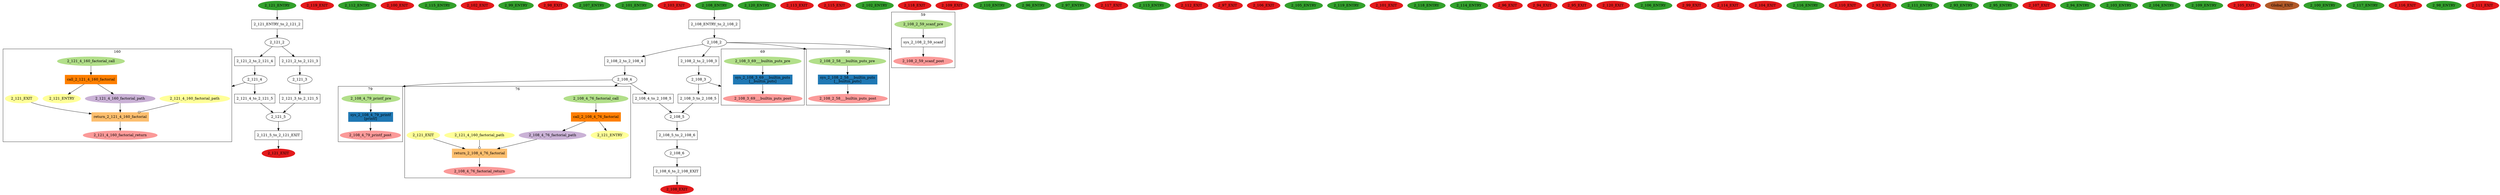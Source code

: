 digraph model { 
compound=true; 
node  [style="filled", colorscheme="paired12"];  "2_121_4" [shape=ellipse, style=""];
subgraph "cluster_2_121_4_160" { 
label="160"  "2_121_4_160_factorial_2_121_4_160_factorial_path_ref" [label="2_121_4_160_factorial_path", shape=ellipse, color=11, style=filled];
  "2_121_4_160_factorial_entry_ref" [label="2_121_ENTRY", shape=ellipse, color=11, style=filled];
  "2_121_4_160_factorial_path" [shape=ellipse, color=9, style=filled];
  "2_121_4_160_factorial_call" [shape=ellipse, style=""];
  "2_121_4_160_factorial_return" [shape=ellipse, style=""];
  "2_121_4_160_factorial_exit_ref" [label="2_121_EXIT", shape=ellipse, color=11, style=filled];
  "call_2_121_4_160_factorial" [shape=box, style=""];
  "call_2_121_4_160_factorial" [color=8, style=filled];
  "call_2_121_4_160_factorial" [label="call_2_121_4_160_factorial\n"];
  "return_2_121_4_160_factorial" [shape=box, style=""];
  "return_2_121_4_160_factorial" [color=7, style=filled];
  "return_2_121_4_160_factorial" [label="return_2_121_4_160_factorial\n"];
  "2_121_4_160_factorial_2_121_4_160_factorial_path_ref" -> "return_2_121_4_160_factorial" [label="", arrowhead="odot"];
  "call_2_121_4_160_factorial" -> "2_121_4_160_factorial_path" [label="", arrowhead="normal"];
  "return_2_121_4_160_factorial" -> "2_121_4_160_factorial_return" [label="", arrowhead="normal"];
  "2_121_4_160_factorial_call" -> "call_2_121_4_160_factorial" [label="", arrowhead="normal"];
  "2_121_4_160_factorial_exit_ref" -> "return_2_121_4_160_factorial" [label="", arrowhead="normal"];
  "2_121_4_160_factorial_path" -> "return_2_121_4_160_factorial" [label="", arrowhead="normal"];
  "call_2_121_4_160_factorial" -> "2_121_4_160_factorial_entry_ref" [label="", arrowhead="normal"];
}
  "2_121_4" -> "2_121_4_160_factorial_2_121_4_160_factorial_path_ref" [lhead="cluster_2_121_4_160"];
  "2_121_4_160_factorial_call" [color=3, style=filled];
  "2_121_4_160_factorial_return" [color=5, style=filled];
  "2_121_5" [shape=ellipse, style=""];
  "2_119_EXIT" [shape=ellipse, color=6, style=filled];
  "2_112_ENTRY" [shape=ellipse, color=4, style=filled];
  "2_100_EXIT" [shape=ellipse, color=6, style=filled];
  "2_115_ENTRY" [shape=ellipse, color=4, style=filled];
  "2_121_2" [shape=ellipse, style=""];
  "2_121_3" [shape=ellipse, style=""];
  "2_102_EXIT" [shape=ellipse, color=6, style=filled];
  "2_99_ENTRY" [shape=ellipse, color=4, style=filled];
  "2_98_EXIT" [shape=ellipse, color=6, style=filled];
  "2_107_ENTRY" [shape=ellipse, color=4, style=filled];
  "2_101_ENTRY" [shape=ellipse, color=4, style=filled];
  "2_121_EXIT" [shape=ellipse, color=6, style=filled];
  "2_103_EXIT" [shape=ellipse, color=6, style=filled];
  "2_108_EXIT" [shape=ellipse, color=6, style=filled];
  "2_120_ENTRY" [shape=ellipse, color=4, style=filled];
  "2_113_EXIT" [shape=ellipse, color=6, style=filled];
  "2_115_EXIT" [shape=ellipse, color=6, style=filled];
  "2_102_ENTRY" [shape=ellipse, color=4, style=filled];
  "2_118_EXIT" [shape=ellipse, color=6, style=filled];
  "2_109_EXIT" [shape=ellipse, color=6, style=filled];
  "2_110_ENTRY" [shape=ellipse, color=4, style=filled];
  "2_96_ENTRY" [shape=ellipse, color=4, style=filled];
  "2_97_ENTRY" [shape=ellipse, color=4, style=filled];
  "2_117_EXIT" [shape=ellipse, color=6, style=filled];
  "2_113_ENTRY" [shape=ellipse, color=4, style=filled];
  "2_108_ENTRY" [shape=ellipse, color=4, style=filled];
  "2_112_EXIT" [shape=ellipse, color=6, style=filled];
  "2_97_EXIT" [shape=ellipse, color=6, style=filled];
  "2_106_EXIT" [shape=ellipse, color=6, style=filled];
  "2_105_ENTRY" [shape=ellipse, color=4, style=filled];
  "2_119_ENTRY" [shape=ellipse, color=4, style=filled];
  "2_101_EXIT" [shape=ellipse, color=6, style=filled];
  "2_118_ENTRY" [shape=ellipse, color=4, style=filled];
  "2_114_ENTRY" [shape=ellipse, color=4, style=filled];
  "2_96_EXIT" [shape=ellipse, color=6, style=filled];
  "2_94_EXIT" [shape=ellipse, color=6, style=filled];
  "2_108_2" [shape=ellipse, style=""];
subgraph "cluster_2_108_2_58" { 
label="58"  "2_108_2_58___builtin_puts_pre" [shape=ellipse, style=""];
  "2_108_2_58___builtin_puts_post" [shape=ellipse, style=""];
  "sys_2_108_2_58___builtin_puts" [shape=box, style=""];
  "sys_2_108_2_58___builtin_puts" [color=2, style=filled];
  "sys_2_108_2_58___builtin_puts" [label="sys_2_108_2_58___builtin_puts\n[__builtin_puts]"];
  "2_108_2_58___builtin_puts_pre" -> "sys_2_108_2_58___builtin_puts" [label="", arrowhead="normal"];
  "sys_2_108_2_58___builtin_puts" -> "2_108_2_58___builtin_puts_post" [label="", arrowhead="normal"];
}
  "2_108_2" -> "2_108_2_58___builtin_puts_pre" [lhead="cluster_2_108_2_58"];
  "2_108_2_58___builtin_puts_pre" [color=3, style=filled];
  "2_108_2_58___builtin_puts_post" [color=5, style=filled];
subgraph "cluster_2_108_2_59" { 
label="59"  "2_108_2_59_scanf_post" [shape=ellipse, style=""];
  "2_108_2_59_scanf_pre" [shape=ellipse, style=""];
  "sys_2_108_2_59_scanf" [shape=box, style=""];
  "sys_2_108_2_59_scanf" [label="sys_2_108_2_59_scanf\n"];
  "sys_2_108_2_59_scanf" -> "2_108_2_59_scanf_post" [label="", arrowhead="normal"];
  "2_108_2_59_scanf_pre" -> "sys_2_108_2_59_scanf" [label="", arrowhead="normal"];
}
  "2_108_2" -> "2_108_2_59_scanf_post" [lhead="cluster_2_108_2_59"];
  "2_108_2_59_scanf_pre" [color=3, style=filled];
  "2_108_2_59_scanf_post" [color=5, style=filled];
  "2_95_EXIT" [shape=ellipse, color=6, style=filled];
  "2_120_EXIT" [shape=ellipse, color=6, style=filled];
  "2_106_ENTRY" [shape=ellipse, color=4, style=filled];
  "2_99_EXIT" [shape=ellipse, color=6, style=filled];
  "2_114_EXIT" [shape=ellipse, color=6, style=filled];
  "2_104_EXIT" [shape=ellipse, color=6, style=filled];
  "2_116_ENTRY" [shape=ellipse, color=4, style=filled];
  "2_110_EXIT" [shape=ellipse, color=6, style=filled];
  "2_93_EXIT" [shape=ellipse, color=6, style=filled];
  "2_111_ENTRY" [shape=ellipse, color=4, style=filled];
  "2_121_ENTRY" [shape=ellipse, color=4, style=filled];
  "2_93_ENTRY" [shape=ellipse, color=4, style=filled];
  "2_95_ENTRY" [shape=ellipse, color=4, style=filled];
  "2_107_EXIT" [shape=ellipse, color=6, style=filled];
  "2_94_ENTRY" [shape=ellipse, color=4, style=filled];
  "2_103_ENTRY" [shape=ellipse, color=4, style=filled];
  "2_104_ENTRY" [shape=ellipse, color=4, style=filled];
  "2_108_6" [shape=ellipse, style=""];
  "2_109_ENTRY" [shape=ellipse, color=4, style=filled];
  "2_105_EXIT" [shape=ellipse, color=6, style=filled];
  "2_108_5" [shape=ellipse, style=""];
  "Global_EXIT" [shape=ellipse, color=12, style=filled];
  "2_108_4" [shape=ellipse, style=""];
subgraph "cluster_2_108_4_76" { 
label="76"  "2_108_4_76_factorial_call" [shape=ellipse, style=""];
  "2_108_4_76_factorial_return" [shape=ellipse, style=""];
  "2_108_4_76_factorial_2_121_4_160_factorial_path_ref" [label="2_121_4_160_factorial_path", shape=ellipse, color=11, style=filled];
  "2_108_4_76_factorial_exit_ref" [label="2_121_EXIT", shape=ellipse, color=11, style=filled];
  "2_108_4_76_factorial_path" [shape=ellipse, color=9, style=filled];
  "2_108_4_76_factorial_entry_ref" [label="2_121_ENTRY", shape=ellipse, color=11, style=filled];
  "return_2_108_4_76_factorial" [shape=box, style=""];
  "return_2_108_4_76_factorial" [color=7, style=filled];
  "return_2_108_4_76_factorial" [label="return_2_108_4_76_factorial\n"];
  "call_2_108_4_76_factorial" [shape=box, style=""];
  "call_2_108_4_76_factorial" [color=8, style=filled];
  "call_2_108_4_76_factorial" [label="call_2_108_4_76_factorial\n"];
  "call_2_108_4_76_factorial" -> "2_108_4_76_factorial_entry_ref" [label="", arrowhead="normal"];
  "return_2_108_4_76_factorial" -> "2_108_4_76_factorial_return" [label="", arrowhead="normal"];
  "2_108_4_76_factorial_exit_ref" -> "return_2_108_4_76_factorial" [label="", arrowhead="normal"];
  "2_108_4_76_factorial_call" -> "call_2_108_4_76_factorial" [label="", arrowhead="normal"];
  "call_2_108_4_76_factorial" -> "2_108_4_76_factorial_path" [label="", arrowhead="normal"];
  "2_108_4_76_factorial_2_121_4_160_factorial_path_ref" -> "return_2_108_4_76_factorial" [label="", arrowhead="odot"];
  "2_108_4_76_factorial_path" -> "return_2_108_4_76_factorial" [label="", arrowhead="normal"];
}
  "2_108_4" -> "2_108_4_76_factorial_call" [lhead="cluster_2_108_4_76"];
  "2_108_4_76_factorial_call" [color=3, style=filled];
  "2_108_4_76_factorial_return" [color=5, style=filled];
subgraph "cluster_2_108_4_79" { 
label="79"  "2_108_4_79_printf_pre" [shape=ellipse, style=""];
  "2_108_4_79_printf_post" [shape=ellipse, style=""];
  "sys_2_108_4_79_printf" [shape=box, style=""];
  "sys_2_108_4_79_printf" [color=2, style=filled];
  "sys_2_108_4_79_printf" [label="sys_2_108_4_79_printf\n[printf]"];
  "2_108_4_79_printf_pre" -> "sys_2_108_4_79_printf" [label="", arrowhead="normal"];
  "sys_2_108_4_79_printf" -> "2_108_4_79_printf_post" [label="", arrowhead="normal"];
}
  "2_108_4" -> "2_108_4_79_printf_pre" [lhead="cluster_2_108_4_79"];
  "2_108_4_79_printf_pre" [color=3, style=filled];
  "2_108_4_79_printf_post" [color=5, style=filled];
  "2_100_ENTRY" [shape=ellipse, color=4, style=filled];
  "2_108_3" [shape=ellipse, style=""];
subgraph "cluster_2_108_3_69" { 
label="69"  "2_108_3_69___builtin_puts_post" [shape=ellipse, style=""];
  "2_108_3_69___builtin_puts_pre" [shape=ellipse, style=""];
  "sys_2_108_3_69___builtin_puts" [shape=box, style=""];
  "sys_2_108_3_69___builtin_puts" [color=2, style=filled];
  "sys_2_108_3_69___builtin_puts" [label="sys_2_108_3_69___builtin_puts\n[__builtin_puts]"];
  "sys_2_108_3_69___builtin_puts" -> "2_108_3_69___builtin_puts_post" [label="", arrowhead="normal"];
  "2_108_3_69___builtin_puts_pre" -> "sys_2_108_3_69___builtin_puts" [label="", arrowhead="normal"];
}
  "2_108_3" -> "2_108_3_69___builtin_puts_post" [lhead="cluster_2_108_3_69"];
  "2_108_3_69___builtin_puts_pre" [color=3, style=filled];
  "2_108_3_69___builtin_puts_post" [color=5, style=filled];
  "2_117_ENTRY" [shape=ellipse, color=4, style=filled];
  "2_116_EXIT" [shape=ellipse, color=6, style=filled];
  "2_98_ENTRY" [shape=ellipse, color=4, style=filled];
  "2_111_EXIT" [shape=ellipse, color=6, style=filled];
  "2_108_2_to_2_108_3" [shape=box, style=""];
  "2_108_2_to_2_108_3" [label="2_108_2_to_2_108_3\n"];
  "2_108_2_to_2_108_4" [shape=box, style=""];
  "2_108_2_to_2_108_4" [label="2_108_2_to_2_108_4\n"];
  "2_108_5_to_2_108_6" [shape=box, style=""];
  "2_108_5_to_2_108_6" [label="2_108_5_to_2_108_6\n"];
  "2_108_6_to_2_108_EXIT" [shape=box, style=""];
  "2_108_6_to_2_108_EXIT" [label="2_108_6_to_2_108_EXIT\n"];
  "2_121_2_to_2_121_4" [shape=box, style=""];
  "2_121_2_to_2_121_4" [label="2_121_2_to_2_121_4\n"];
  "2_121_2_to_2_121_3" [shape=box, style=""];
  "2_121_2_to_2_121_3" [label="2_121_2_to_2_121_3\n"];
  "2_108_3_to_2_108_5" [shape=box, style=""];
  "2_108_3_to_2_108_5" [label="2_108_3_to_2_108_5\n"];
  "2_108_ENTRY_to_2_108_2" [shape=box, style=""];
  "2_108_ENTRY_to_2_108_2" [label="2_108_ENTRY_to_2_108_2\n"];
  "2_121_3_to_2_121_5" [shape=box, style=""];
  "2_121_3_to_2_121_5" [label="2_121_3_to_2_121_5\n"];
  "2_121_4_to_2_121_5" [shape=box, style=""];
  "2_121_4_to_2_121_5" [label="2_121_4_to_2_121_5\n"];
  "2_121_5_to_2_121_EXIT" [shape=box, style=""];
  "2_121_5_to_2_121_EXIT" [label="2_121_5_to_2_121_EXIT\n"];
  "2_108_4_to_2_108_5" [shape=box, style=""];
  "2_108_4_to_2_108_5" [label="2_108_4_to_2_108_5\n"];
  "2_121_ENTRY_to_2_121_2" [shape=box, style=""];
  "2_121_ENTRY_to_2_121_2" [label="2_121_ENTRY_to_2_121_2\n"];
  "2_121_2" -> "2_121_2_to_2_121_3" [label="", arrowhead="normal"];
  "2_121_5" -> "2_121_5_to_2_121_EXIT" [label="", arrowhead="normal"];
  "2_108_3_to_2_108_5" -> "2_108_5" [label="", arrowhead="normal"];
  "2_108_2_to_2_108_3" -> "2_108_3" [label="", arrowhead="normal"];
  "2_121_3" -> "2_121_3_to_2_121_5" [label="", arrowhead="normal"];
  "2_108_5_to_2_108_6" -> "2_108_6" [label="", arrowhead="normal"];
  "2_108_2" -> "2_108_2_to_2_108_3" [label="", arrowhead="normal"];
  "2_121_ENTRY_to_2_121_2" -> "2_121_2" [label="", arrowhead="normal"];
  "2_121_4" -> "2_121_4_to_2_121_5" [label="", arrowhead="normal"];
  "2_121_ENTRY" -> "2_121_ENTRY_to_2_121_2" [label="", arrowhead="normal"];
  "2_121_2_to_2_121_4" -> "2_121_4" [label="", arrowhead="normal"];
  "2_108_ENTRY" -> "2_108_ENTRY_to_2_108_2" [label="", arrowhead="normal"];
  "2_121_4_to_2_121_5" -> "2_121_5" [label="", arrowhead="normal"];
  "2_108_ENTRY_to_2_108_2" -> "2_108_2" [label="", arrowhead="normal"];
  "2_108_6" -> "2_108_6_to_2_108_EXIT" [label="", arrowhead="normal"];
  "2_121_3_to_2_121_5" -> "2_121_5" [label="", arrowhead="normal"];
  "2_121_2_to_2_121_3" -> "2_121_3" [label="", arrowhead="normal"];
  "2_108_5" -> "2_108_5_to_2_108_6" [label="", arrowhead="normal"];
  "2_108_6_to_2_108_EXIT" -> "2_108_EXIT" [label="", arrowhead="normal"];
  "2_121_5_to_2_121_EXIT" -> "2_121_EXIT" [label="", arrowhead="normal"];
  "2_108_3" -> "2_108_3_to_2_108_5" [label="", arrowhead="normal"];
  "2_108_4_to_2_108_5" -> "2_108_5" [label="", arrowhead="normal"];
  "2_121_2" -> "2_121_2_to_2_121_4" [label="", arrowhead="normal"];
  "2_108_2" -> "2_108_2_to_2_108_4" [label="", arrowhead="normal"];
  "2_108_4" -> "2_108_4_to_2_108_5" [label="", arrowhead="normal"];
  "2_108_2_to_2_108_4" -> "2_108_4" [label="", arrowhead="normal"];
}
